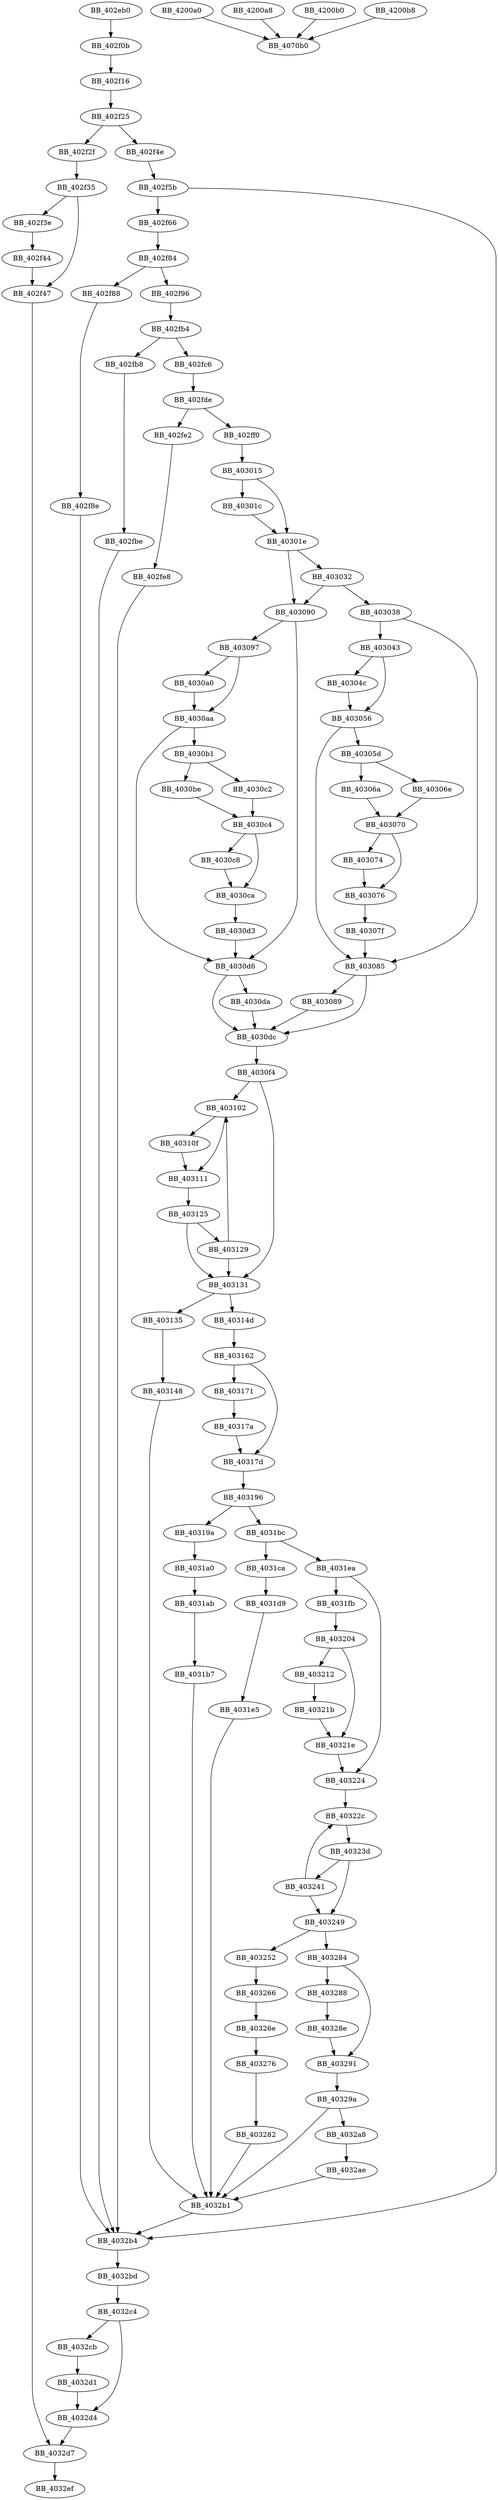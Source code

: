 DiGraph sub_402EB0{
BB_402eb0->BB_402f0b
BB_402f0b->BB_402f16
BB_402f16->BB_402f25
BB_402f25->BB_402f2f
BB_402f25->BB_402f4e
BB_402f2f->BB_402f35
BB_402f35->BB_402f3e
BB_402f35->BB_402f47
BB_402f3e->BB_402f44
BB_402f44->BB_402f47
BB_402f47->BB_4032d7
BB_402f4e->BB_402f5b
BB_402f5b->BB_402f66
BB_402f5b->BB_4032b4
BB_402f66->BB_402f84
BB_402f84->BB_402f88
BB_402f84->BB_402f96
BB_402f88->BB_402f8e
BB_402f8e->BB_4032b4
BB_402f96->BB_402fb4
BB_402fb4->BB_402fb8
BB_402fb4->BB_402fc6
BB_402fb8->BB_402fbe
BB_402fbe->BB_4032b4
BB_402fc6->BB_402fde
BB_402fde->BB_402fe2
BB_402fde->BB_402ff0
BB_402fe2->BB_402fe8
BB_402fe8->BB_4032b4
BB_402ff0->BB_403015
BB_403015->BB_40301c
BB_403015->BB_40301e
BB_40301c->BB_40301e
BB_40301e->BB_403032
BB_40301e->BB_403090
BB_403032->BB_403038
BB_403032->BB_403090
BB_403038->BB_403043
BB_403038->BB_403085
BB_403043->BB_40304c
BB_403043->BB_403056
BB_40304c->BB_403056
BB_403056->BB_40305d
BB_403056->BB_403085
BB_40305d->BB_40306a
BB_40305d->BB_40306e
BB_40306a->BB_403070
BB_40306e->BB_403070
BB_403070->BB_403074
BB_403070->BB_403076
BB_403074->BB_403076
BB_403076->BB_40307f
BB_40307f->BB_403085
BB_403085->BB_403089
BB_403085->BB_4030dc
BB_403089->BB_4030dc
BB_403090->BB_403097
BB_403090->BB_4030d6
BB_403097->BB_4030a0
BB_403097->BB_4030aa
BB_4030a0->BB_4030aa
BB_4030aa->BB_4030b1
BB_4030aa->BB_4030d6
BB_4030b1->BB_4030be
BB_4030b1->BB_4030c2
BB_4030be->BB_4030c4
BB_4030c2->BB_4030c4
BB_4030c4->BB_4030c8
BB_4030c4->BB_4030ca
BB_4030c8->BB_4030ca
BB_4030ca->BB_4030d3
BB_4030d3->BB_4030d6
BB_4030d6->BB_4030da
BB_4030d6->BB_4030dc
BB_4030da->BB_4030dc
BB_4030dc->BB_4030f4
BB_4030f4->BB_403102
BB_4030f4->BB_403131
BB_403102->BB_40310f
BB_403102->BB_403111
BB_40310f->BB_403111
BB_403111->BB_403125
BB_403125->BB_403129
BB_403125->BB_403131
BB_403129->BB_403102
BB_403129->BB_403131
BB_403131->BB_403135
BB_403131->BB_40314d
BB_403135->BB_403148
BB_403148->BB_4032b1
BB_40314d->BB_403162
BB_403162->BB_403171
BB_403162->BB_40317d
BB_403171->BB_40317a
BB_40317a->BB_40317d
BB_40317d->BB_403196
BB_403196->BB_40319a
BB_403196->BB_4031bc
BB_40319a->BB_4031a0
BB_4031a0->BB_4031ab
BB_4031ab->BB_4031b7
BB_4031b7->BB_4032b1
BB_4031bc->BB_4031ca
BB_4031bc->BB_4031ea
BB_4031ca->BB_4031d9
BB_4031d9->BB_4031e5
BB_4031e5->BB_4032b1
BB_4031ea->BB_4031fb
BB_4031ea->BB_403224
BB_4031fb->BB_403204
BB_403204->BB_403212
BB_403204->BB_40321e
BB_403212->BB_40321b
BB_40321b->BB_40321e
BB_40321e->BB_403224
BB_403224->BB_40322c
BB_40322c->BB_40323d
BB_40323d->BB_403241
BB_40323d->BB_403249
BB_403241->BB_40322c
BB_403241->BB_403249
BB_403249->BB_403252
BB_403249->BB_403284
BB_403252->BB_403266
BB_403266->BB_40326e
BB_40326e->BB_403276
BB_403276->BB_403282
BB_403282->BB_4032b1
BB_403284->BB_403288
BB_403284->BB_403291
BB_403288->BB_40328e
BB_40328e->BB_403291
BB_403291->BB_40329a
BB_40329a->BB_4032a8
BB_40329a->BB_4032b1
BB_4032a8->BB_4032ae
BB_4032ae->BB_4032b1
BB_4032b1->BB_4032b4
BB_4032b4->BB_4032bd
BB_4032bd->BB_4032c4
BB_4032c4->BB_4032cb
BB_4032c4->BB_4032d4
BB_4032cb->BB_4032d1
BB_4032d1->BB_4032d4
BB_4032d4->BB_4032d7
BB_4032d7->BB_4032ef
BB_4200a0->BB_4070b0
BB_4200a8->BB_4070b0
BB_4200b0->BB_4070b0
BB_4200b8->BB_4070b0
}
